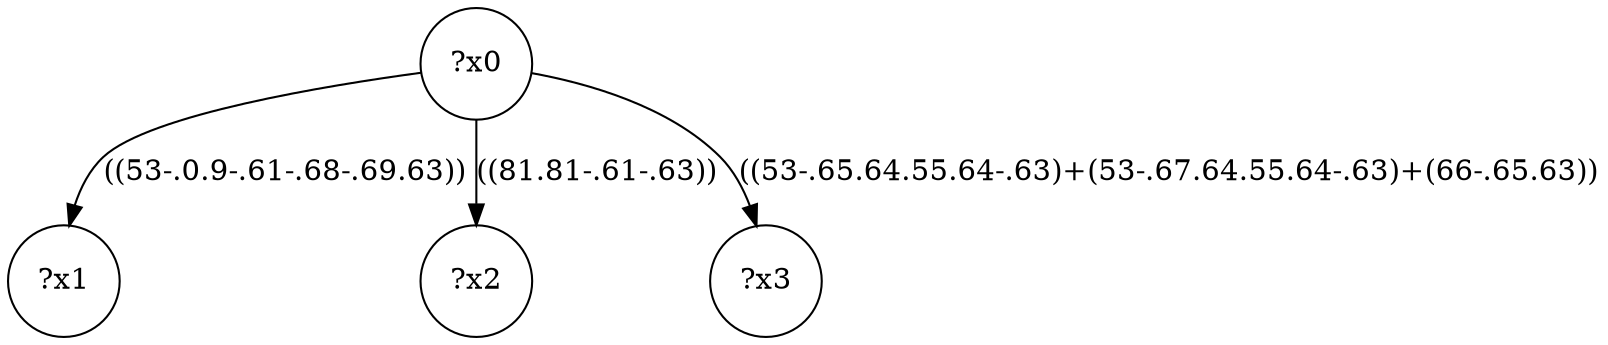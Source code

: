 digraph g {
	x0 [shape=circle, label="?x0"];
	x1 [shape=circle, label="?x1"];
	x0 -> x1 [label="((53-.0.9-.61-.68-.69.63))"];
	x2 [shape=circle, label="?x2"];
	x0 -> x2 [label="((81.81-.61-.63))"];
	x3 [shape=circle, label="?x3"];
	x0 -> x3 [label="((53-.65.64.55.64-.63)+(53-.67.64.55.64-.63)+(66-.65.63))"];
}

